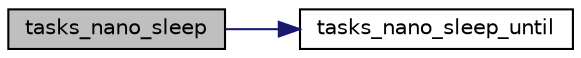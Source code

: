 digraph "tasks_nano_sleep"
{
 // LATEX_PDF_SIZE
  edge [fontname="Helvetica",fontsize="10",labelfontname="Helvetica",labelfontsize="10"];
  node [fontname="Helvetica",fontsize="10",shape=record];
  rankdir="LR";
  Node1 [label="tasks_nano_sleep",height=0.2,width=0.4,color="black", fillcolor="grey75", style="filled", fontcolor="black",tooltip="Sleep for a given period of time (in nanoseconds)."];
  Node1 -> Node2 [color="midnightblue",fontsize="10",style="solid",fontname="Helvetica"];
  Node2 [label="tasks_nano_sleep_until",height=0.2,width=0.4,color="black", fillcolor="white", style="filled",URL="$d5/d9d/tasks_8cpp.html#a1280b6050df9305a3afc0b8f609e581c",tooltip="Sleeps until the provided absolute time (in nanoseconds)."];
}
